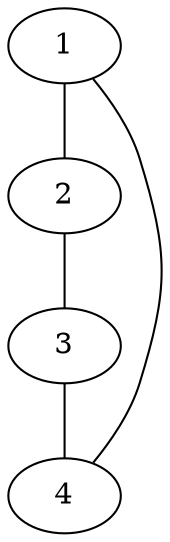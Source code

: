 graph CgraphNearInserationTrueGraph1 {




v1[label="1"];
v2[label="2"];
v3[label="3"];
v4[label="4"];


v1--v2 [weight = "4"];
v1--v4 [weight = "1"];
v2--v3 [weight = "5"];

v3--v4 [weight = "2"];



}